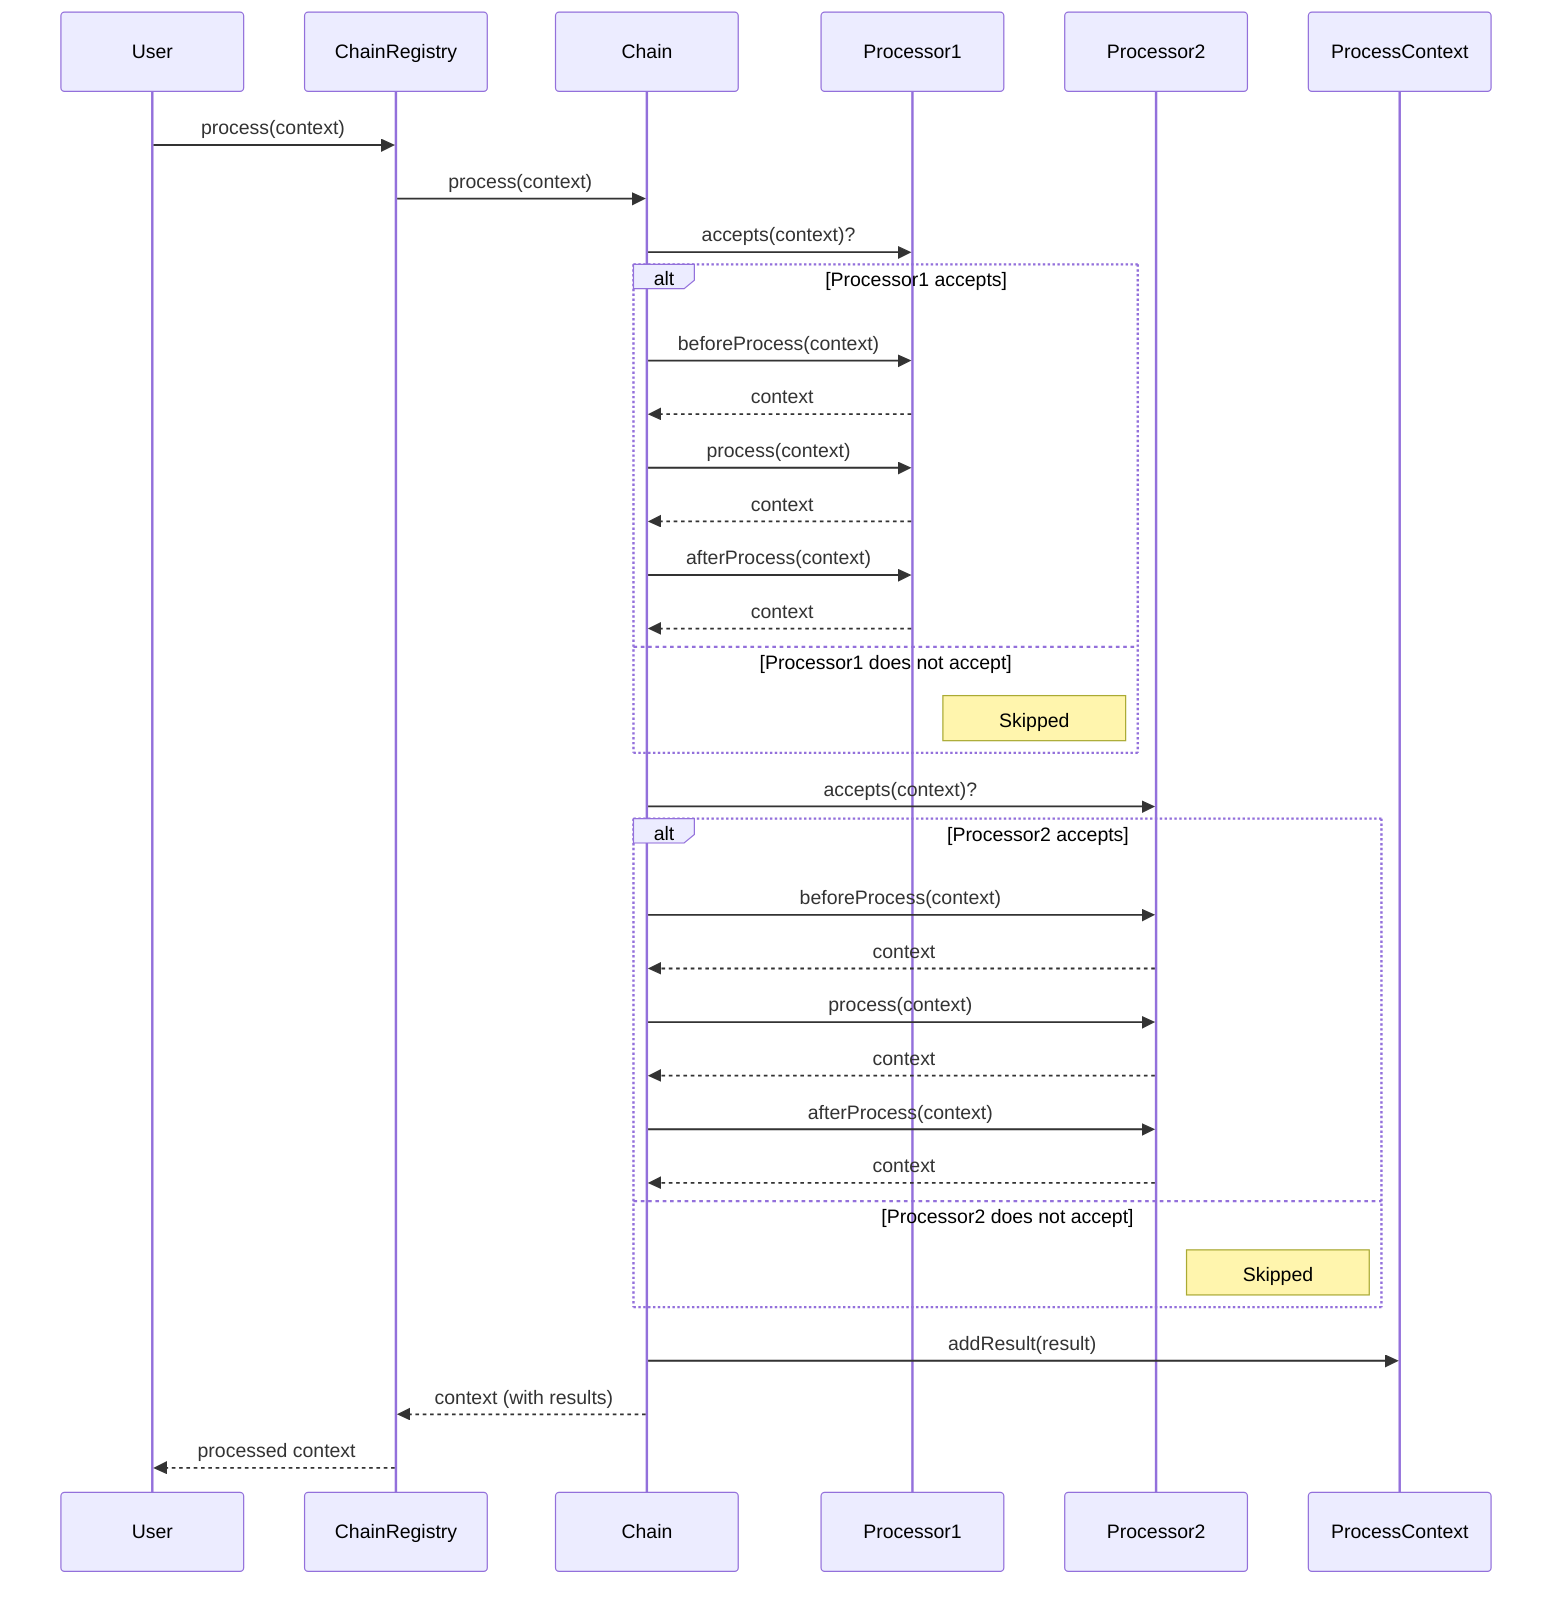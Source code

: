 sequenceDiagram
    participant User
    participant ChainRegistry
    participant Chain
    participant Processor1
    participant Processor2
    participant ProcessContext

    User->>ChainRegistry: process(context)
    ChainRegistry->>Chain: process(context)
    Chain->>Processor1: accepts(context)?
    alt Processor1 accepts
        Chain->>Processor1: beforeProcess(context)
        Processor1-->>Chain: context
        Chain->>Processor1: process(context)
        Processor1-->>Chain: context
        Chain->>Processor1: afterProcess(context)
        Processor1-->>Chain: context
    else Processor1 does not accept
        Note right of Processor1: Skipped
    end
    Chain->>Processor2: accepts(context)?
    alt Processor2 accepts
        Chain->>Processor2: beforeProcess(context)
        Processor2-->>Chain: context
        Chain->>Processor2: process(context)
        Processor2-->>Chain: context
        Chain->>Processor2: afterProcess(context)
        Processor2-->>Chain: context
    else Processor2 does not accept
        Note right of Processor2: Skipped
    end
    Chain->>ProcessContext: addResult(result)
    Chain-->>ChainRegistry: context (with results)
    ChainRegistry-->>User: processed context